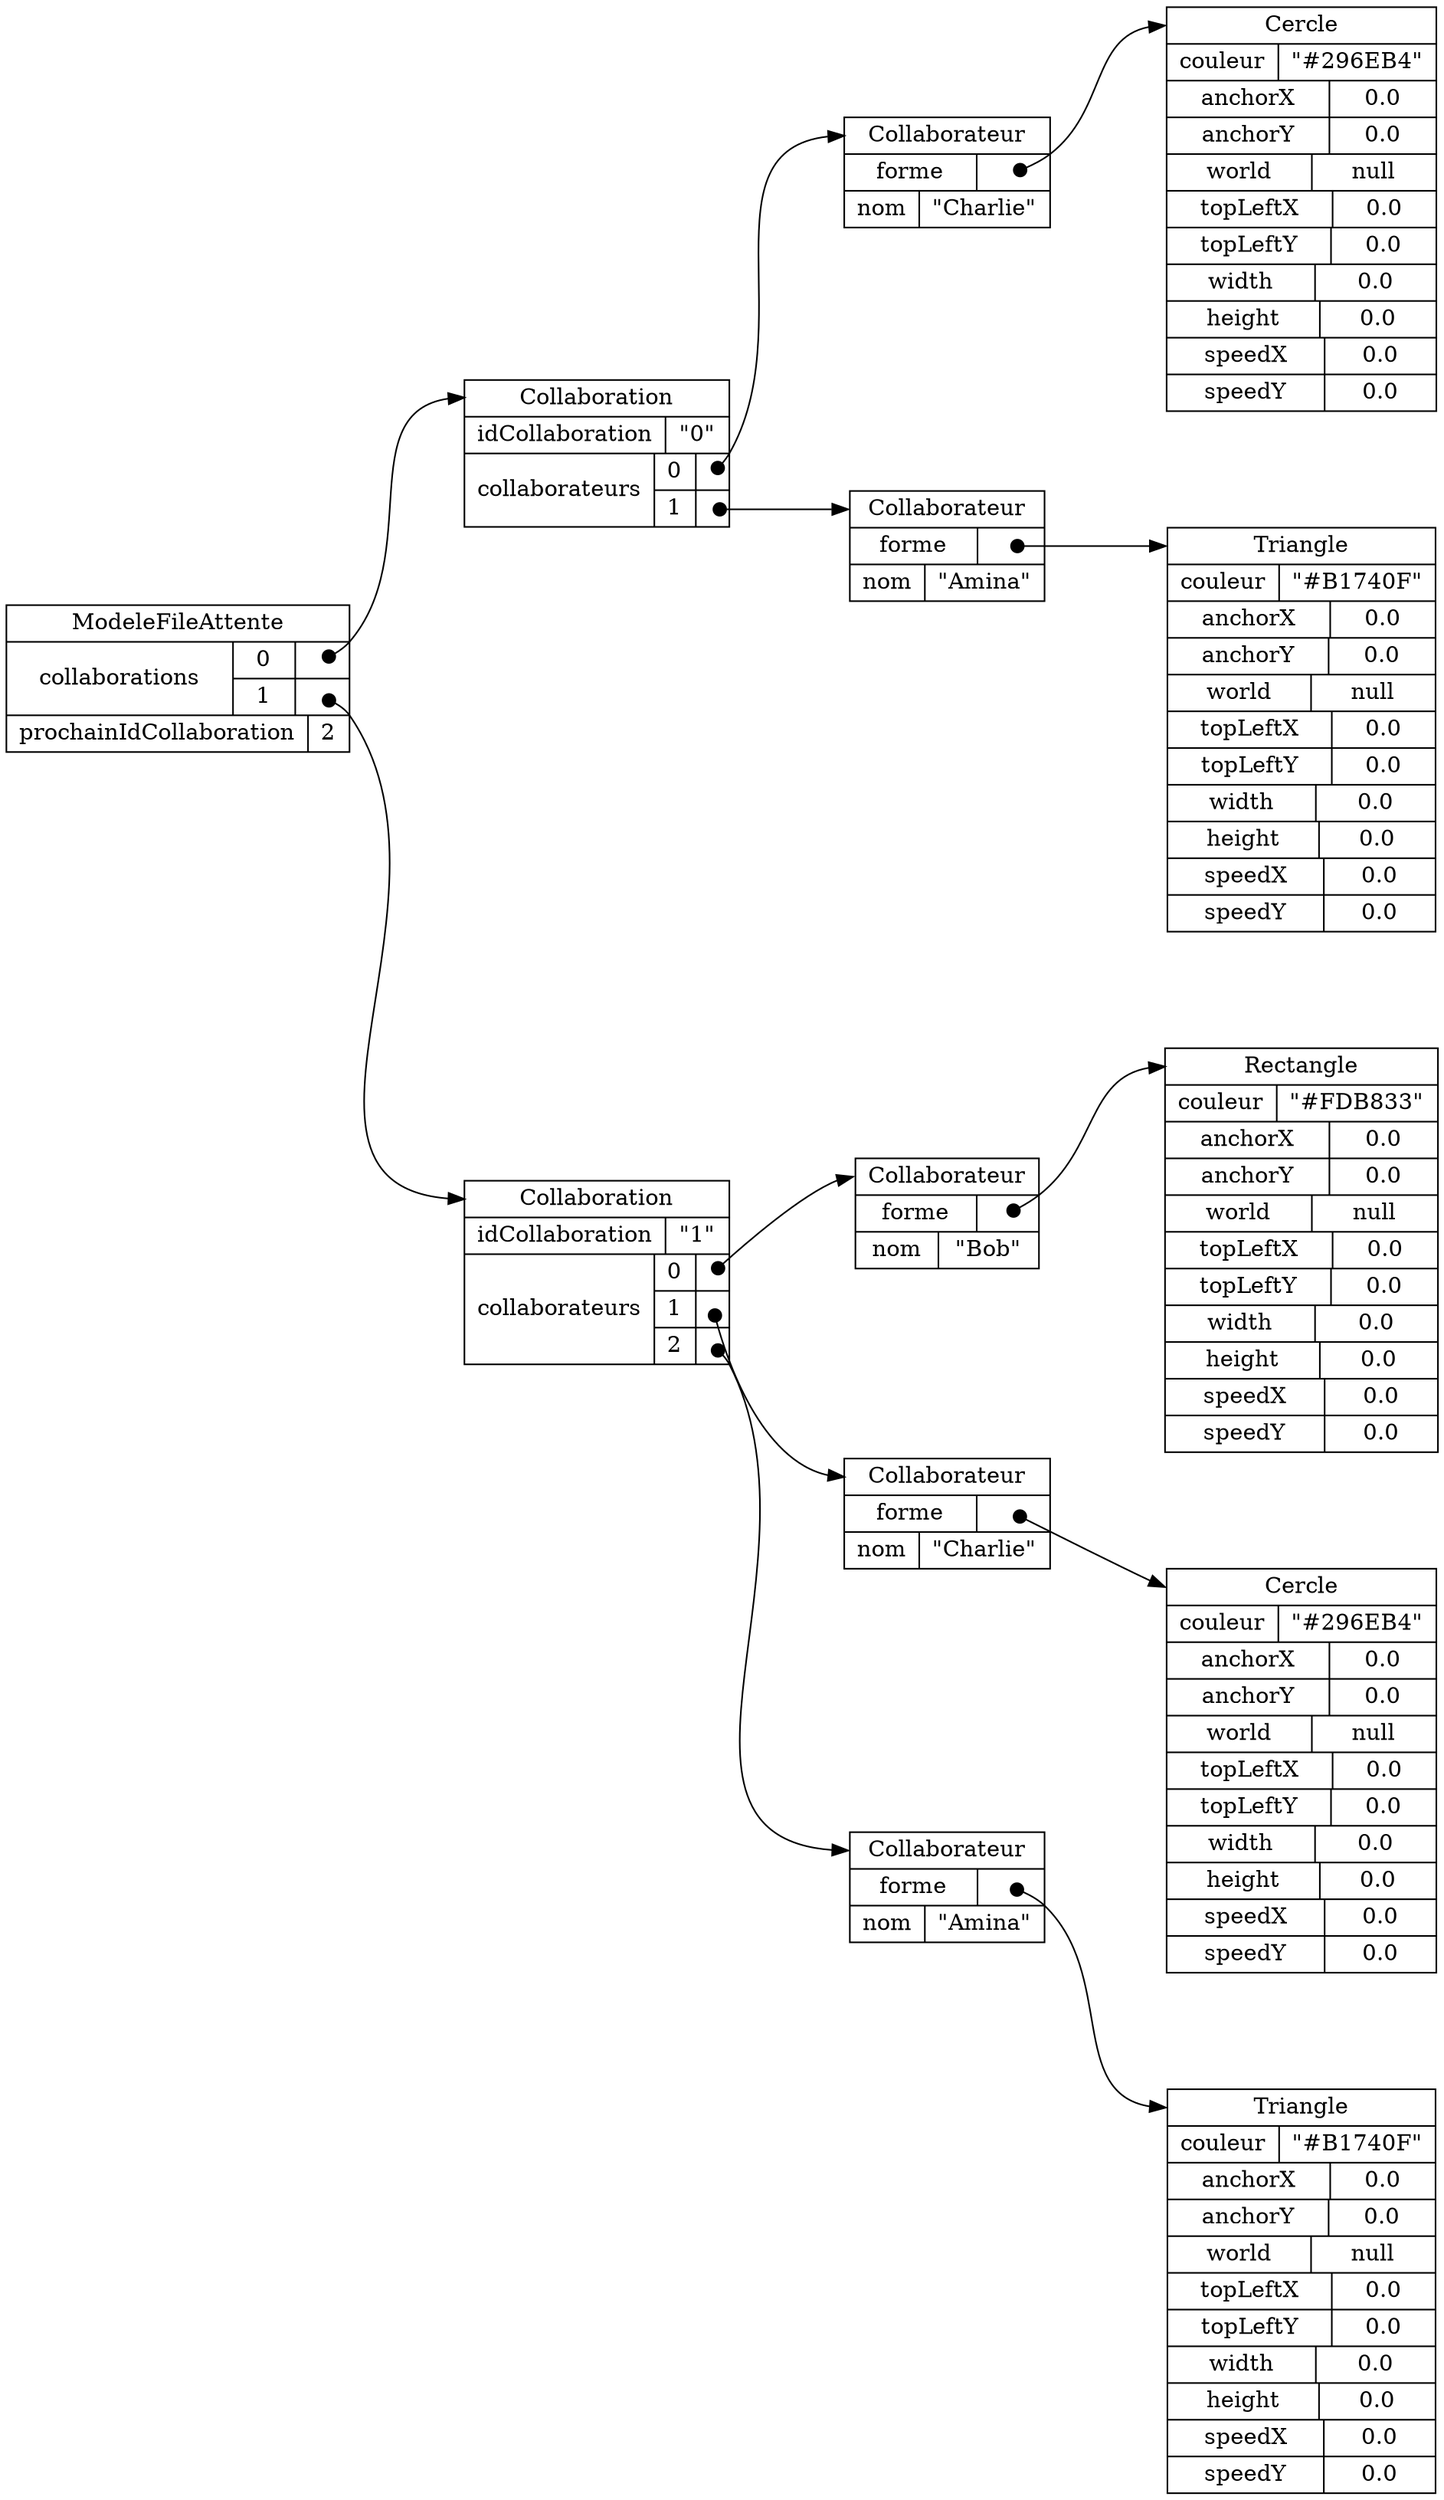 digraph "ModeleFileAttente" {
graph ["rankdir"="LR","compound"="true","ranksep"="1.0","nodesep"="1.0"]
"/" ["label"="<_C>ModeleFileAttente|{collaborations|{{0|<collaborations__V_0_0>}|{1|<collaborations__V_1_1>}}}|{prochainIdCollaboration|2}","style"="filled","fillcolor"="white","shape"="record"]
"/collaborations/0" ["label"="<_C>Collaboration|{idCollaboration|\"0\"}|{collaborateurs|{{0|<collaborateurs__V_0_0>}|{1|<collaborateurs__V_1_1>}}}","style"="filled","fillcolor"="white","shape"="record"]
"/collaborations/0/collaborateurs/0" ["label"="<_C>Collaborateur|{forme|<forme_forme>}|{nom|\"Charlie\"}","style"="filled","fillcolor"="white","shape"="record"]
"/collaborations/0/collaborateurs/0/forme" ["label"="<_C>Cercle|{couleur|\"#296EB4\"}|{anchorX|0.0}|{anchorY|0.0}|{world|null}|{topLeftX|0.0}|{topLeftY|0.0}|{width|0.0}|{height|0.0}|{speedX|0.0}|{speedY|0.0}","style"="filled","fillcolor"="white","shape"="record"]
"/collaborations/0/collaborateurs/1" ["label"="<_C>Collaborateur|{forme|<forme_forme>}|{nom|\"Amina\"}","style"="filled","fillcolor"="white","shape"="record"]
"/collaborations/0/collaborateurs/1/forme" ["label"="<_C>Triangle|{couleur|\"#B1740F\"}|{anchorX|0.0}|{anchorY|0.0}|{world|null}|{topLeftX|0.0}|{topLeftY|0.0}|{width|0.0}|{height|0.0}|{speedX|0.0}|{speedY|0.0}","style"="filled","fillcolor"="white","shape"="record"]
"/collaborations/1" ["label"="<_C>Collaboration|{idCollaboration|\"1\"}|{collaborateurs|{{0|<collaborateurs__V_0_0>}|{1|<collaborateurs__V_1_1>}|{2|<collaborateurs__V_2_2>}}}","style"="filled","fillcolor"="white","shape"="record"]
"/collaborations/1/collaborateurs/0" ["label"="<_C>Collaborateur|{forme|<forme_forme>}|{nom|\"Bob\"}","style"="filled","fillcolor"="white","shape"="record"]
"/collaborations/1/collaborateurs/0/forme" ["label"="<_C>Rectangle|{couleur|\"#FDB833\"}|{anchorX|0.0}|{anchorY|0.0}|{world|null}|{topLeftX|0.0}|{topLeftY|0.0}|{width|0.0}|{height|0.0}|{speedX|0.0}|{speedY|0.0}","style"="filled","fillcolor"="white","shape"="record"]
"/collaborations/1/collaborateurs/1" ["label"="<_C>Collaborateur|{forme|<forme_forme>}|{nom|\"Charlie\"}","style"="filled","fillcolor"="white","shape"="record"]
"/collaborations/1/collaborateurs/1/forme" ["label"="<_C>Cercle|{couleur|\"#296EB4\"}|{anchorX|0.0}|{anchorY|0.0}|{world|null}|{topLeftX|0.0}|{topLeftY|0.0}|{width|0.0}|{height|0.0}|{speedX|0.0}|{speedY|0.0}","style"="filled","fillcolor"="white","shape"="record"]
"/collaborations/1/collaborateurs/2" ["label"="<_C>Collaborateur|{forme|<forme_forme>}|{nom|\"Amina\"}","style"="filled","fillcolor"="white","shape"="record"]
"/collaborations/1/collaborateurs/2/forme" ["label"="<_C>Triangle|{couleur|\"#B1740F\"}|{anchorX|0.0}|{anchorY|0.0}|{world|null}|{topLeftX|0.0}|{topLeftY|0.0}|{width|0.0}|{height|0.0}|{speedX|0.0}|{speedY|0.0}","style"="filled","fillcolor"="white","shape"="record"]
"/":"collaborations__V_1_1":c -> "/collaborations/1":"_C" ["tailclip"="false","arrowtail"="dot","dir"="both","label"=""]
"/":"collaborations__V_0_0":c -> "/collaborations/0":"_C" ["tailclip"="false","arrowtail"="dot","dir"="both","label"=""]
"/collaborations/0":"collaborateurs__V_1_1":c -> "/collaborations/0/collaborateurs/1":"_C" ["tailclip"="false","arrowtail"="dot","dir"="both","label"=""]
"/collaborations/0":"collaborateurs__V_0_0":c -> "/collaborations/0/collaborateurs/0":"_C" ["tailclip"="false","arrowtail"="dot","dir"="both","label"=""]
"/collaborations/0/collaborateurs/0":"forme_forme":c -> "/collaborations/0/collaborateurs/0/forme":"_C" ["tailclip"="false","arrowtail"="dot","dir"="both","label"=""]
"/collaborations/0/collaborateurs/1":"forme_forme":c -> "/collaborations/0/collaborateurs/1/forme":"_C" ["tailclip"="false","arrowtail"="dot","dir"="both","label"=""]
"/collaborations/1":"collaborateurs__V_2_2":c -> "/collaborations/1/collaborateurs/2":"_C" ["tailclip"="false","arrowtail"="dot","dir"="both","label"=""]
"/collaborations/1":"collaborateurs__V_1_1":c -> "/collaborations/1/collaborateurs/1":"_C" ["tailclip"="false","arrowtail"="dot","dir"="both","label"=""]
"/collaborations/1":"collaborateurs__V_0_0":c -> "/collaborations/1/collaborateurs/0":"_C" ["tailclip"="false","arrowtail"="dot","dir"="both","label"=""]
"/collaborations/1/collaborateurs/0":"forme_forme":c -> "/collaborations/1/collaborateurs/0/forme":"_C" ["tailclip"="false","arrowtail"="dot","dir"="both","label"=""]
"/collaborations/1/collaborateurs/1":"forme_forme":c -> "/collaborations/1/collaborateurs/1/forme":"_C" ["tailclip"="false","arrowtail"="dot","dir"="both","label"=""]
"/collaborations/1/collaborateurs/2":"forme_forme":c -> "/collaborations/1/collaborateurs/2/forme":"_C" ["tailclip"="false","arrowtail"="dot","dir"="both","label"=""]
}